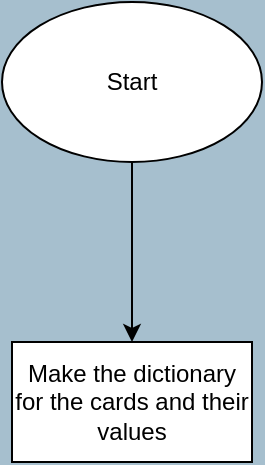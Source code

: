 <mxfile version="21.7.2" type="github">
  <diagram name="Page-1" id="_SAod9RHWYE_MMCVX3rx">
    <mxGraphModel dx="1323" dy="760" grid="1" gridSize="10" guides="1" tooltips="1" connect="1" arrows="1" fold="1" page="1" pageScale="1" pageWidth="850" pageHeight="1100" background="#a6bfce" math="0" shadow="0">
      <root>
        <mxCell id="0" />
        <mxCell id="1" parent="0" />
        <mxCell id="ci-PLa6EwDB16WFjHaPu-5" value="" style="edgeStyle=orthogonalEdgeStyle;rounded=0;orthogonalLoop=1;jettySize=auto;html=1;" edge="1" parent="1" source="ci-PLa6EwDB16WFjHaPu-1" target="ci-PLa6EwDB16WFjHaPu-4">
          <mxGeometry relative="1" as="geometry" />
        </mxCell>
        <mxCell id="ci-PLa6EwDB16WFjHaPu-1" value="Start" style="ellipse;whiteSpace=wrap;html=1;" vertex="1" parent="1">
          <mxGeometry x="360" y="20" width="130" height="80" as="geometry" />
        </mxCell>
        <mxCell id="ci-PLa6EwDB16WFjHaPu-4" value="Make the dictionary for the cards and their values" style="whiteSpace=wrap;html=1;" vertex="1" parent="1">
          <mxGeometry x="365" y="190" width="120" height="60" as="geometry" />
        </mxCell>
      </root>
    </mxGraphModel>
  </diagram>
</mxfile>
